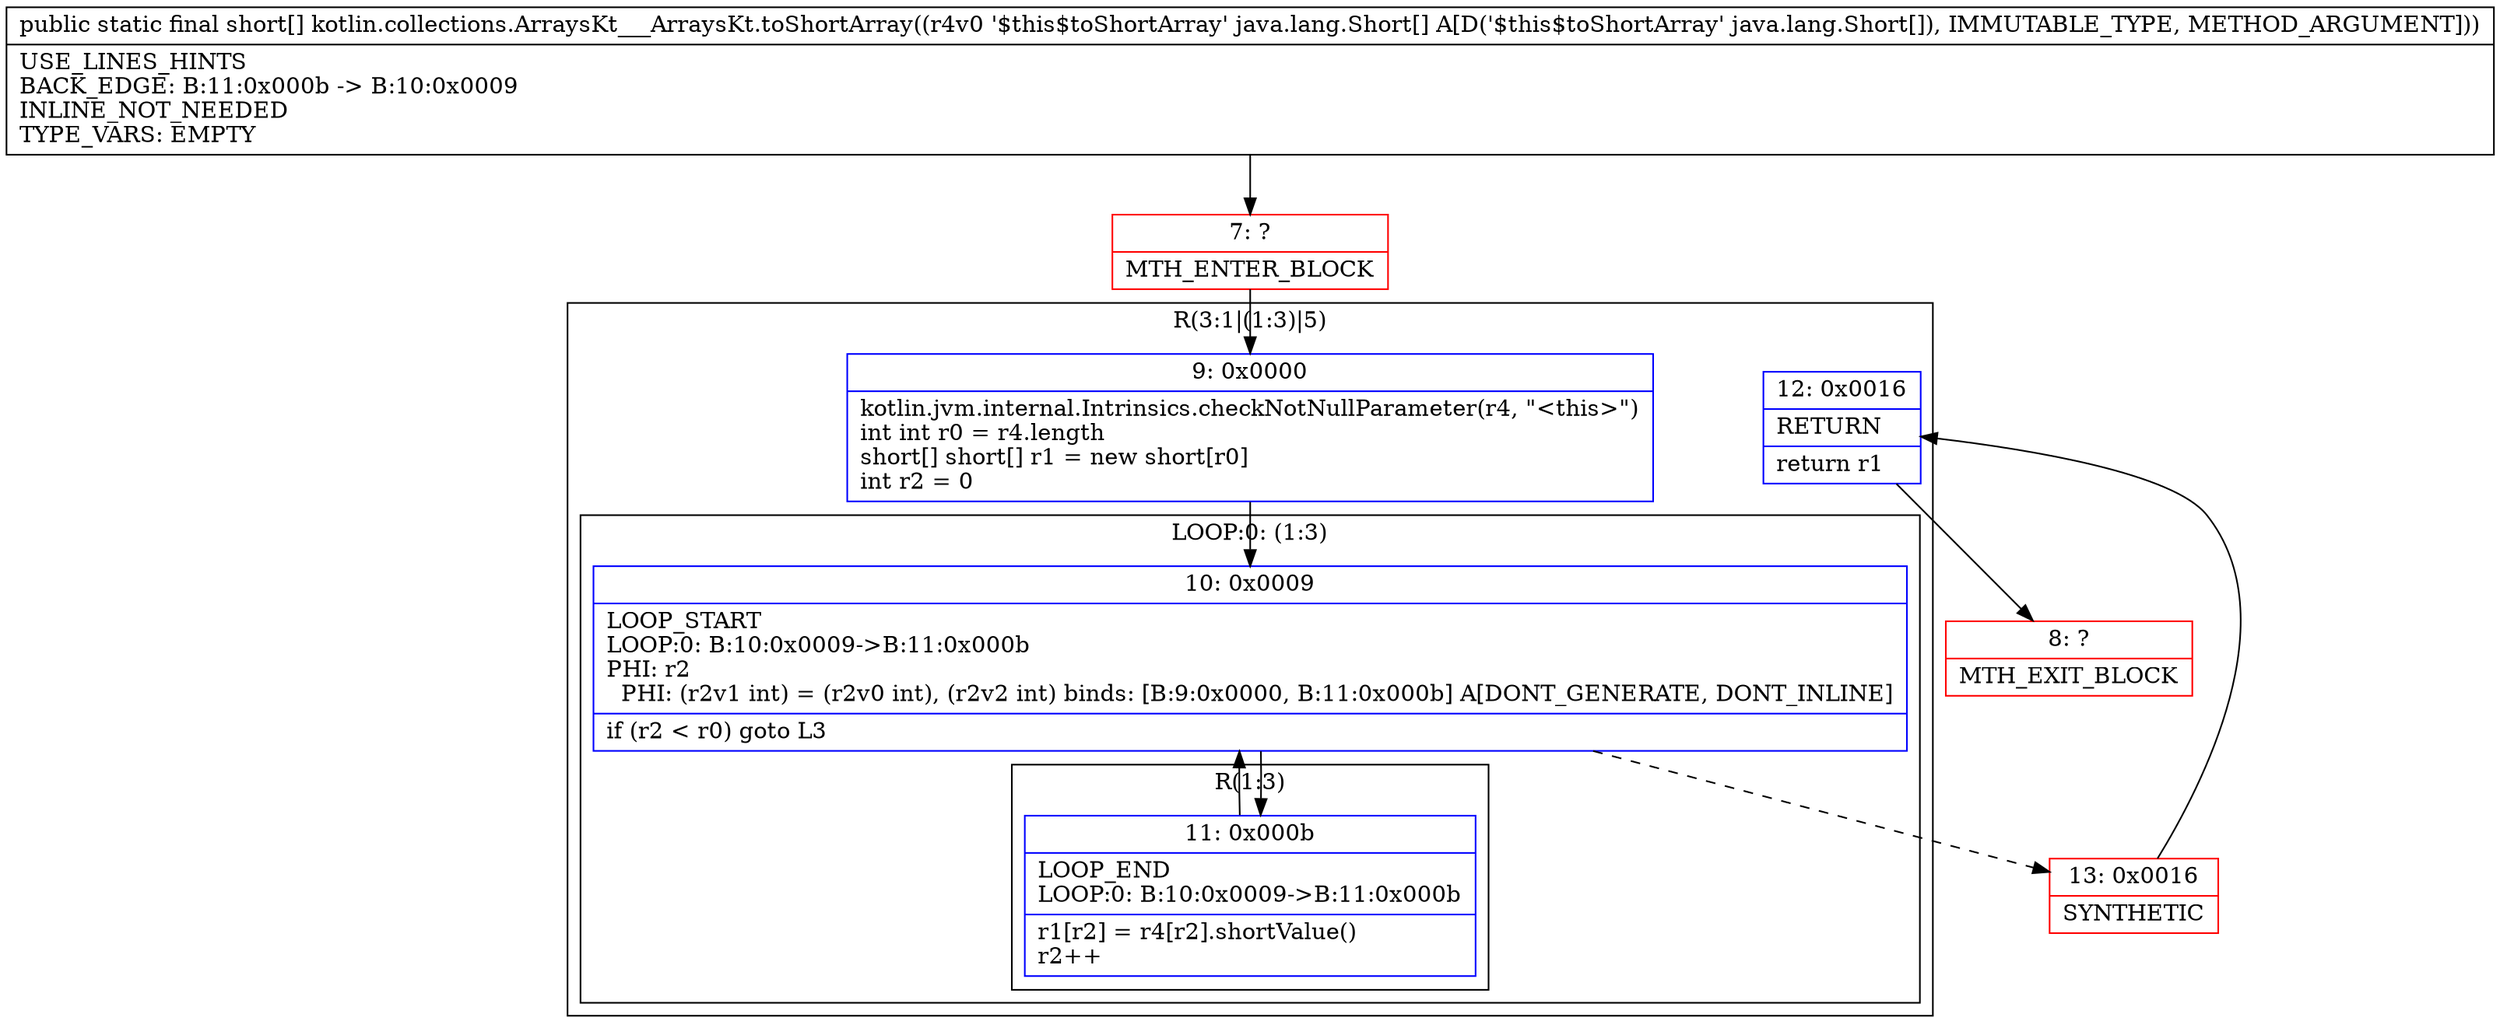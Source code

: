 digraph "CFG forkotlin.collections.ArraysKt___ArraysKt.toShortArray([Ljava\/lang\/Short;)[S" {
subgraph cluster_Region_1865783961 {
label = "R(3:1|(1:3)|5)";
node [shape=record,color=blue];
Node_9 [shape=record,label="{9\:\ 0x0000|kotlin.jvm.internal.Intrinsics.checkNotNullParameter(r4, \"\<this\>\")\lint int r0 = r4.length\lshort[] short[] r1 = new short[r0]\lint r2 = 0\l}"];
subgraph cluster_LoopRegion_1272882893 {
label = "LOOP:0: (1:3)";
node [shape=record,color=blue];
Node_10 [shape=record,label="{10\:\ 0x0009|LOOP_START\lLOOP:0: B:10:0x0009\-\>B:11:0x000b\lPHI: r2 \l  PHI: (r2v1 int) = (r2v0 int), (r2v2 int) binds: [B:9:0x0000, B:11:0x000b] A[DONT_GENERATE, DONT_INLINE]\l|if (r2 \< r0) goto L3\l}"];
subgraph cluster_Region_1077654847 {
label = "R(1:3)";
node [shape=record,color=blue];
Node_11 [shape=record,label="{11\:\ 0x000b|LOOP_END\lLOOP:0: B:10:0x0009\-\>B:11:0x000b\l|r1[r2] = r4[r2].shortValue()\lr2++\l}"];
}
}
Node_12 [shape=record,label="{12\:\ 0x0016|RETURN\l|return r1\l}"];
}
Node_7 [shape=record,color=red,label="{7\:\ ?|MTH_ENTER_BLOCK\l}"];
Node_13 [shape=record,color=red,label="{13\:\ 0x0016|SYNTHETIC\l}"];
Node_8 [shape=record,color=red,label="{8\:\ ?|MTH_EXIT_BLOCK\l}"];
MethodNode[shape=record,label="{public static final short[] kotlin.collections.ArraysKt___ArraysKt.toShortArray((r4v0 '$this$toShortArray' java.lang.Short[] A[D('$this$toShortArray' java.lang.Short[]), IMMUTABLE_TYPE, METHOD_ARGUMENT]))  | USE_LINES_HINTS\lBACK_EDGE: B:11:0x000b \-\> B:10:0x0009\lINLINE_NOT_NEEDED\lTYPE_VARS: EMPTY\l}"];
MethodNode -> Node_7;Node_9 -> Node_10;
Node_10 -> Node_11;
Node_10 -> Node_13[style=dashed];
Node_11 -> Node_10;
Node_12 -> Node_8;
Node_7 -> Node_9;
Node_13 -> Node_12;
}

